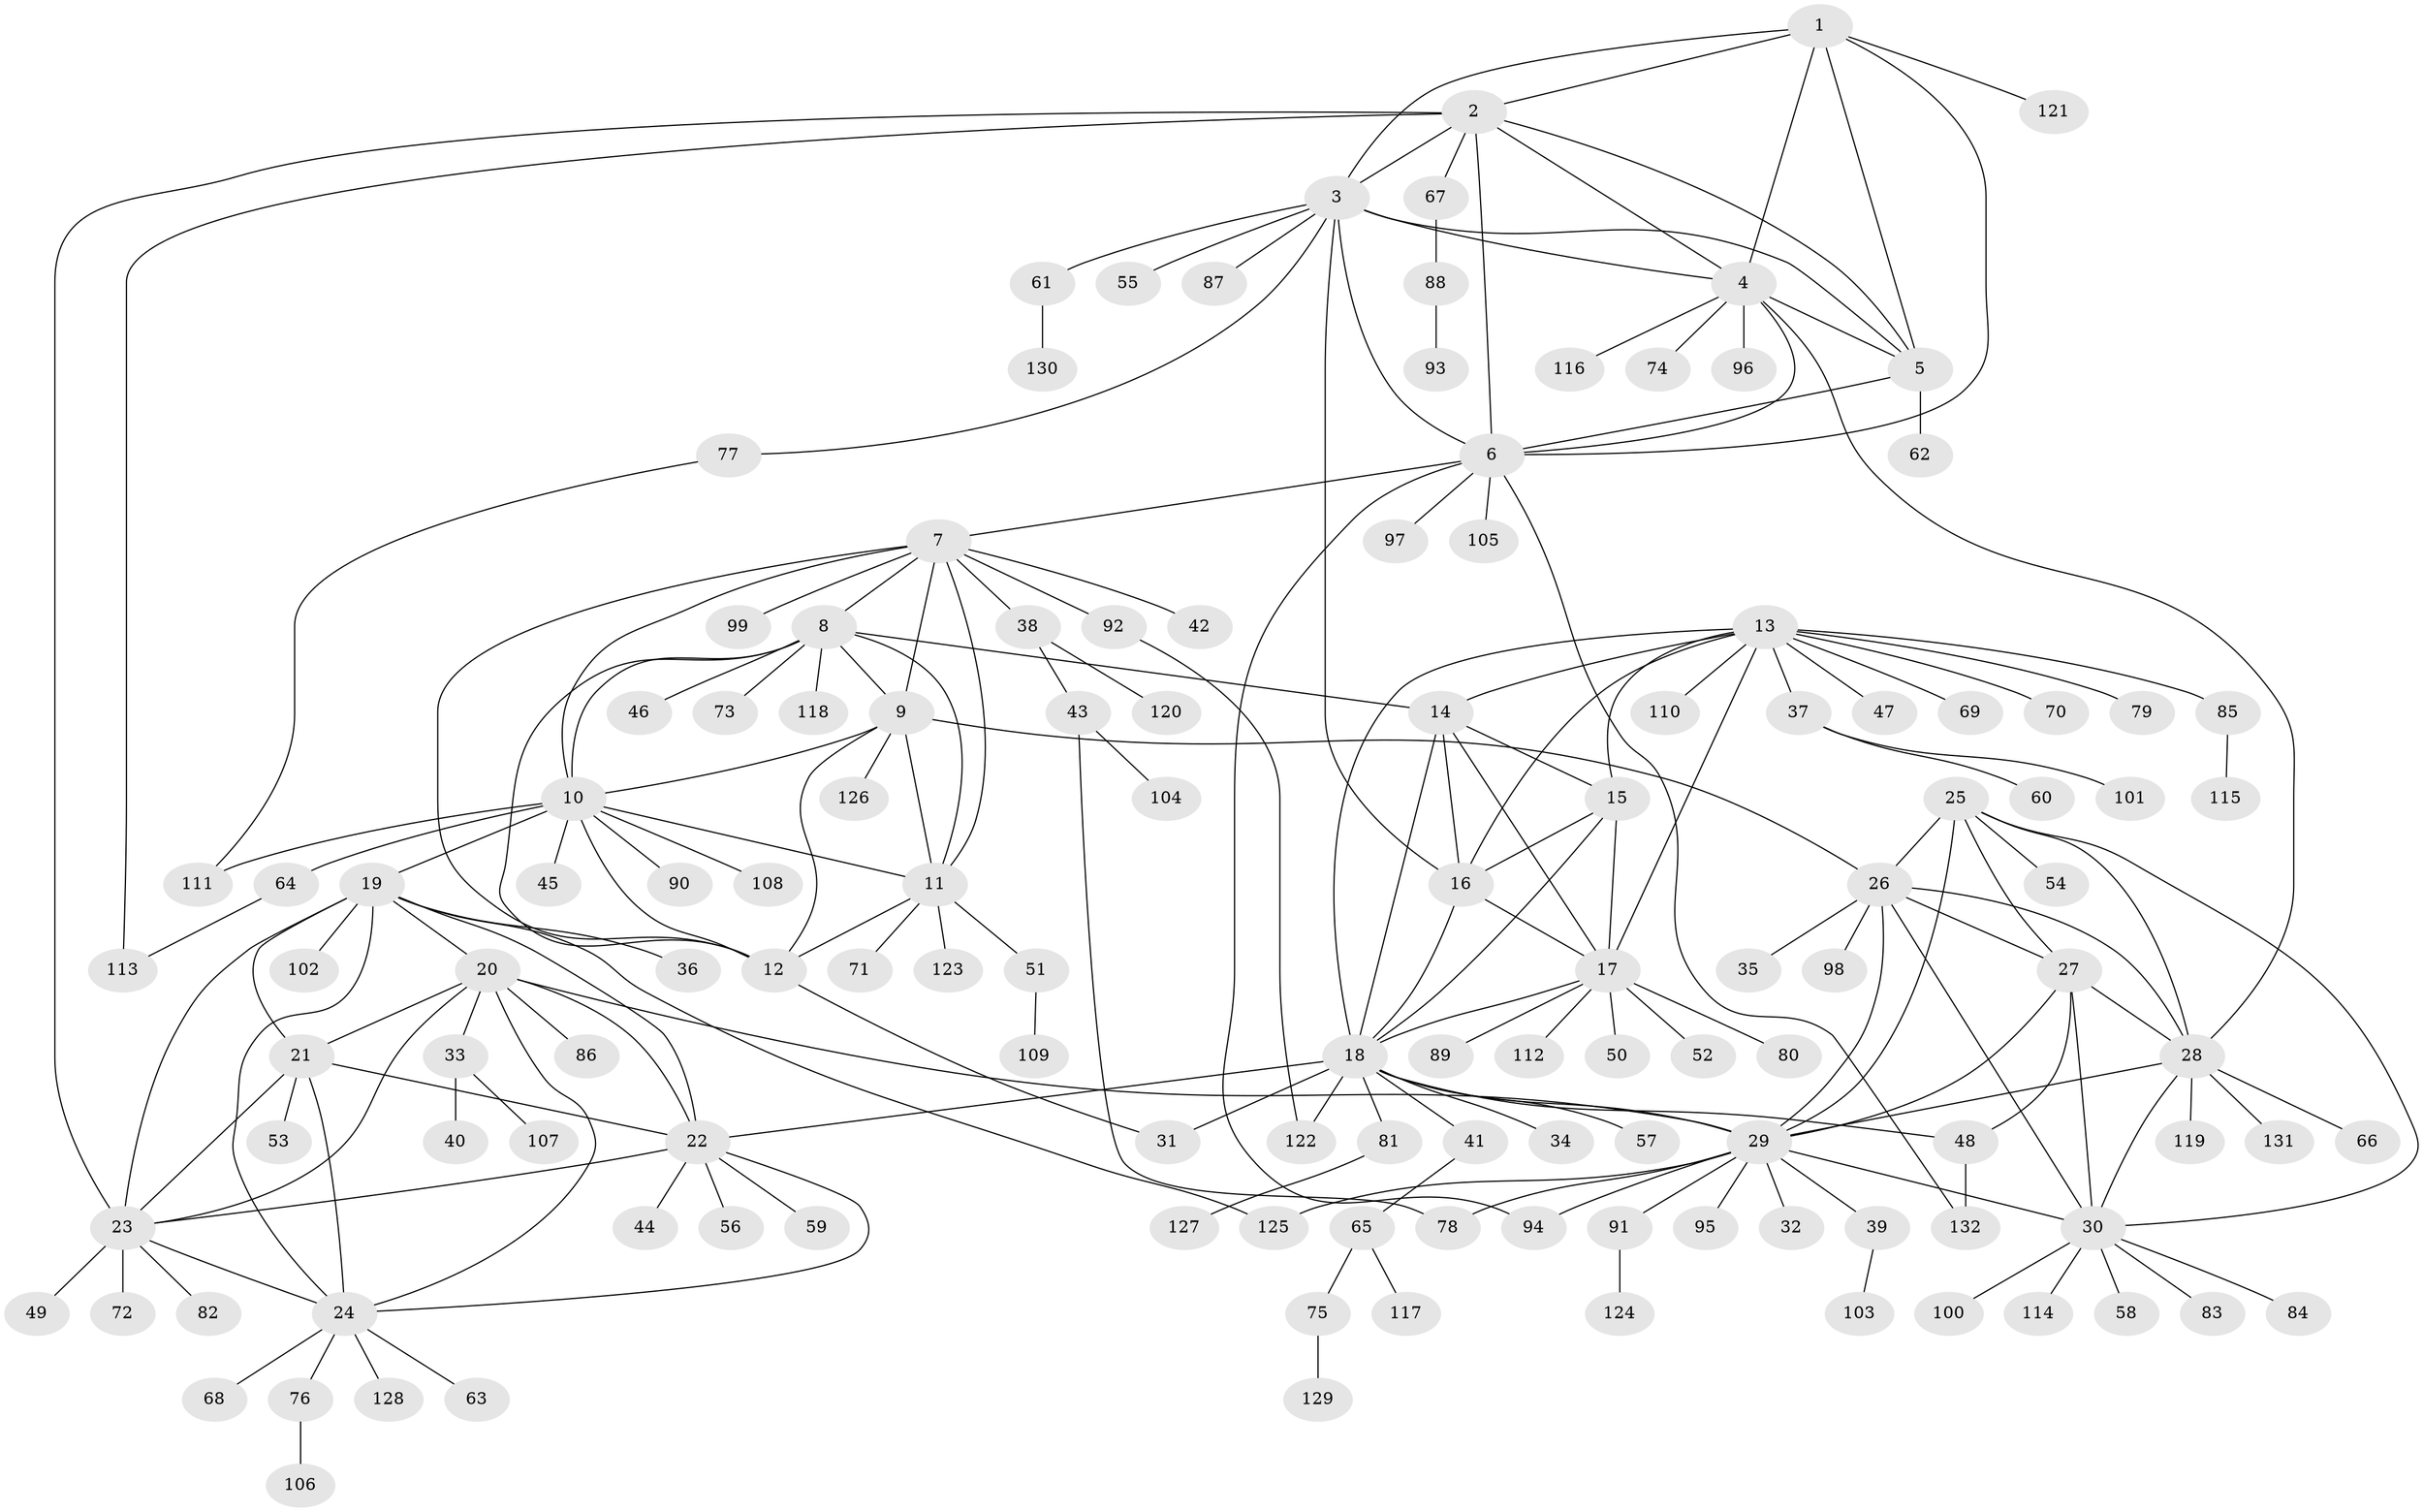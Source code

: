 // Generated by graph-tools (version 1.1) at 2025/16/03/09/25 04:16:09]
// undirected, 132 vertices, 196 edges
graph export_dot {
graph [start="1"]
  node [color=gray90,style=filled];
  1;
  2;
  3;
  4;
  5;
  6;
  7;
  8;
  9;
  10;
  11;
  12;
  13;
  14;
  15;
  16;
  17;
  18;
  19;
  20;
  21;
  22;
  23;
  24;
  25;
  26;
  27;
  28;
  29;
  30;
  31;
  32;
  33;
  34;
  35;
  36;
  37;
  38;
  39;
  40;
  41;
  42;
  43;
  44;
  45;
  46;
  47;
  48;
  49;
  50;
  51;
  52;
  53;
  54;
  55;
  56;
  57;
  58;
  59;
  60;
  61;
  62;
  63;
  64;
  65;
  66;
  67;
  68;
  69;
  70;
  71;
  72;
  73;
  74;
  75;
  76;
  77;
  78;
  79;
  80;
  81;
  82;
  83;
  84;
  85;
  86;
  87;
  88;
  89;
  90;
  91;
  92;
  93;
  94;
  95;
  96;
  97;
  98;
  99;
  100;
  101;
  102;
  103;
  104;
  105;
  106;
  107;
  108;
  109;
  110;
  111;
  112;
  113;
  114;
  115;
  116;
  117;
  118;
  119;
  120;
  121;
  122;
  123;
  124;
  125;
  126;
  127;
  128;
  129;
  130;
  131;
  132;
  1 -- 2;
  1 -- 3;
  1 -- 4;
  1 -- 5;
  1 -- 6;
  1 -- 121;
  2 -- 3;
  2 -- 4;
  2 -- 5;
  2 -- 6;
  2 -- 23;
  2 -- 67;
  2 -- 113;
  3 -- 4;
  3 -- 5;
  3 -- 6;
  3 -- 16;
  3 -- 55;
  3 -- 61;
  3 -- 77;
  3 -- 87;
  4 -- 5;
  4 -- 6;
  4 -- 28;
  4 -- 74;
  4 -- 96;
  4 -- 116;
  5 -- 6;
  5 -- 62;
  6 -- 7;
  6 -- 94;
  6 -- 97;
  6 -- 105;
  6 -- 132;
  7 -- 8;
  7 -- 9;
  7 -- 10;
  7 -- 11;
  7 -- 12;
  7 -- 38;
  7 -- 42;
  7 -- 92;
  7 -- 99;
  8 -- 9;
  8 -- 10;
  8 -- 11;
  8 -- 12;
  8 -- 14;
  8 -- 46;
  8 -- 73;
  8 -- 118;
  9 -- 10;
  9 -- 11;
  9 -- 12;
  9 -- 26;
  9 -- 126;
  10 -- 11;
  10 -- 12;
  10 -- 19;
  10 -- 45;
  10 -- 64;
  10 -- 90;
  10 -- 108;
  10 -- 111;
  11 -- 12;
  11 -- 51;
  11 -- 71;
  11 -- 123;
  12 -- 31;
  13 -- 14;
  13 -- 15;
  13 -- 16;
  13 -- 17;
  13 -- 18;
  13 -- 37;
  13 -- 47;
  13 -- 69;
  13 -- 70;
  13 -- 79;
  13 -- 85;
  13 -- 110;
  14 -- 15;
  14 -- 16;
  14 -- 17;
  14 -- 18;
  15 -- 16;
  15 -- 17;
  15 -- 18;
  16 -- 17;
  16 -- 18;
  17 -- 18;
  17 -- 50;
  17 -- 52;
  17 -- 80;
  17 -- 89;
  17 -- 112;
  18 -- 22;
  18 -- 29;
  18 -- 31;
  18 -- 34;
  18 -- 41;
  18 -- 48;
  18 -- 57;
  18 -- 81;
  18 -- 122;
  19 -- 20;
  19 -- 21;
  19 -- 22;
  19 -- 23;
  19 -- 24;
  19 -- 36;
  19 -- 102;
  19 -- 125;
  20 -- 21;
  20 -- 22;
  20 -- 23;
  20 -- 24;
  20 -- 29;
  20 -- 33;
  20 -- 86;
  21 -- 22;
  21 -- 23;
  21 -- 24;
  21 -- 53;
  22 -- 23;
  22 -- 24;
  22 -- 44;
  22 -- 56;
  22 -- 59;
  23 -- 24;
  23 -- 49;
  23 -- 72;
  23 -- 82;
  24 -- 63;
  24 -- 68;
  24 -- 76;
  24 -- 128;
  25 -- 26;
  25 -- 27;
  25 -- 28;
  25 -- 29;
  25 -- 30;
  25 -- 54;
  26 -- 27;
  26 -- 28;
  26 -- 29;
  26 -- 30;
  26 -- 35;
  26 -- 98;
  27 -- 28;
  27 -- 29;
  27 -- 30;
  27 -- 48;
  28 -- 29;
  28 -- 30;
  28 -- 66;
  28 -- 119;
  28 -- 131;
  29 -- 30;
  29 -- 32;
  29 -- 39;
  29 -- 78;
  29 -- 91;
  29 -- 94;
  29 -- 95;
  29 -- 125;
  30 -- 58;
  30 -- 83;
  30 -- 84;
  30 -- 100;
  30 -- 114;
  33 -- 40;
  33 -- 107;
  37 -- 60;
  37 -- 101;
  38 -- 43;
  38 -- 120;
  39 -- 103;
  41 -- 65;
  43 -- 78;
  43 -- 104;
  48 -- 132;
  51 -- 109;
  61 -- 130;
  64 -- 113;
  65 -- 75;
  65 -- 117;
  67 -- 88;
  75 -- 129;
  76 -- 106;
  77 -- 111;
  81 -- 127;
  85 -- 115;
  88 -- 93;
  91 -- 124;
  92 -- 122;
}
